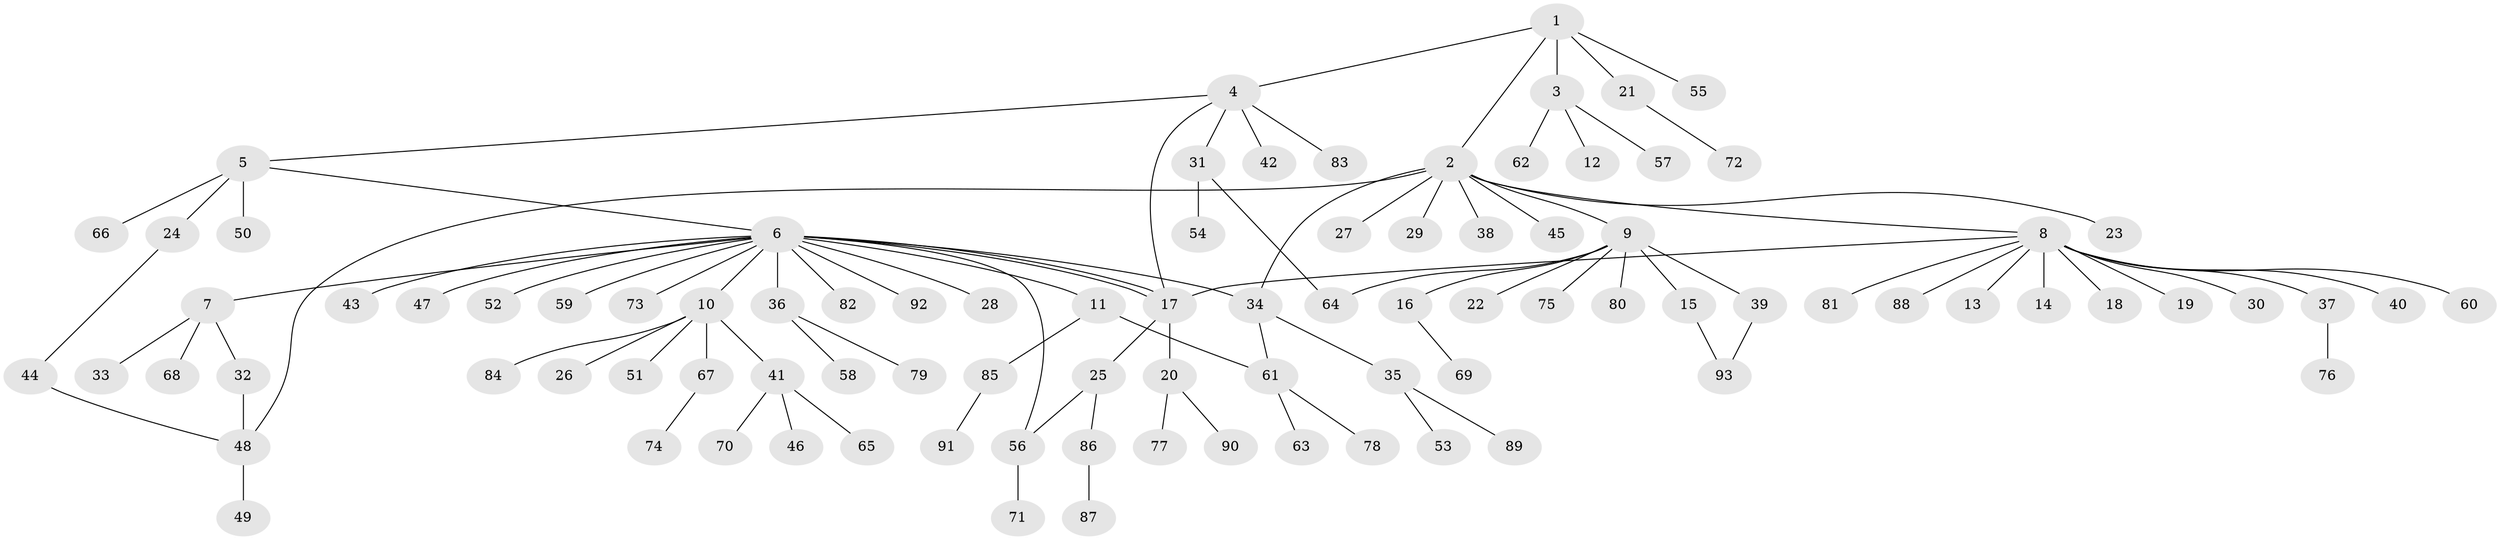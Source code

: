 // coarse degree distribution, {3: 0.1724137931034483, 5: 0.10344827586206896, 1: 0.4482758620689655, 4: 0.10344827586206896, 7: 0.034482758620689655, 2: 0.13793103448275862}
// Generated by graph-tools (version 1.1) at 2025/50/03/04/25 22:50:18]
// undirected, 93 vertices, 102 edges
graph export_dot {
  node [color=gray90,style=filled];
  1;
  2;
  3;
  4;
  5;
  6;
  7;
  8;
  9;
  10;
  11;
  12;
  13;
  14;
  15;
  16;
  17;
  18;
  19;
  20;
  21;
  22;
  23;
  24;
  25;
  26;
  27;
  28;
  29;
  30;
  31;
  32;
  33;
  34;
  35;
  36;
  37;
  38;
  39;
  40;
  41;
  42;
  43;
  44;
  45;
  46;
  47;
  48;
  49;
  50;
  51;
  52;
  53;
  54;
  55;
  56;
  57;
  58;
  59;
  60;
  61;
  62;
  63;
  64;
  65;
  66;
  67;
  68;
  69;
  70;
  71;
  72;
  73;
  74;
  75;
  76;
  77;
  78;
  79;
  80;
  81;
  82;
  83;
  84;
  85;
  86;
  87;
  88;
  89;
  90;
  91;
  92;
  93;
  1 -- 2;
  1 -- 3;
  1 -- 4;
  1 -- 21;
  1 -- 55;
  2 -- 8;
  2 -- 9;
  2 -- 23;
  2 -- 27;
  2 -- 29;
  2 -- 34;
  2 -- 38;
  2 -- 45;
  2 -- 48;
  3 -- 12;
  3 -- 57;
  3 -- 62;
  4 -- 5;
  4 -- 17;
  4 -- 31;
  4 -- 42;
  4 -- 83;
  5 -- 6;
  5 -- 24;
  5 -- 50;
  5 -- 66;
  6 -- 7;
  6 -- 10;
  6 -- 11;
  6 -- 17;
  6 -- 17;
  6 -- 28;
  6 -- 34;
  6 -- 36;
  6 -- 43;
  6 -- 47;
  6 -- 52;
  6 -- 56;
  6 -- 59;
  6 -- 73;
  6 -- 82;
  6 -- 92;
  7 -- 32;
  7 -- 33;
  7 -- 68;
  8 -- 13;
  8 -- 14;
  8 -- 17;
  8 -- 18;
  8 -- 19;
  8 -- 30;
  8 -- 37;
  8 -- 40;
  8 -- 60;
  8 -- 81;
  8 -- 88;
  9 -- 15;
  9 -- 16;
  9 -- 22;
  9 -- 39;
  9 -- 64;
  9 -- 75;
  9 -- 80;
  10 -- 26;
  10 -- 41;
  10 -- 51;
  10 -- 67;
  10 -- 84;
  11 -- 61;
  11 -- 85;
  15 -- 93;
  16 -- 69;
  17 -- 20;
  17 -- 25;
  20 -- 77;
  20 -- 90;
  21 -- 72;
  24 -- 44;
  25 -- 56;
  25 -- 86;
  31 -- 54;
  31 -- 64;
  32 -- 48;
  34 -- 35;
  34 -- 61;
  35 -- 53;
  35 -- 89;
  36 -- 58;
  36 -- 79;
  37 -- 76;
  39 -- 93;
  41 -- 46;
  41 -- 65;
  41 -- 70;
  44 -- 48;
  48 -- 49;
  56 -- 71;
  61 -- 63;
  61 -- 78;
  67 -- 74;
  85 -- 91;
  86 -- 87;
}
